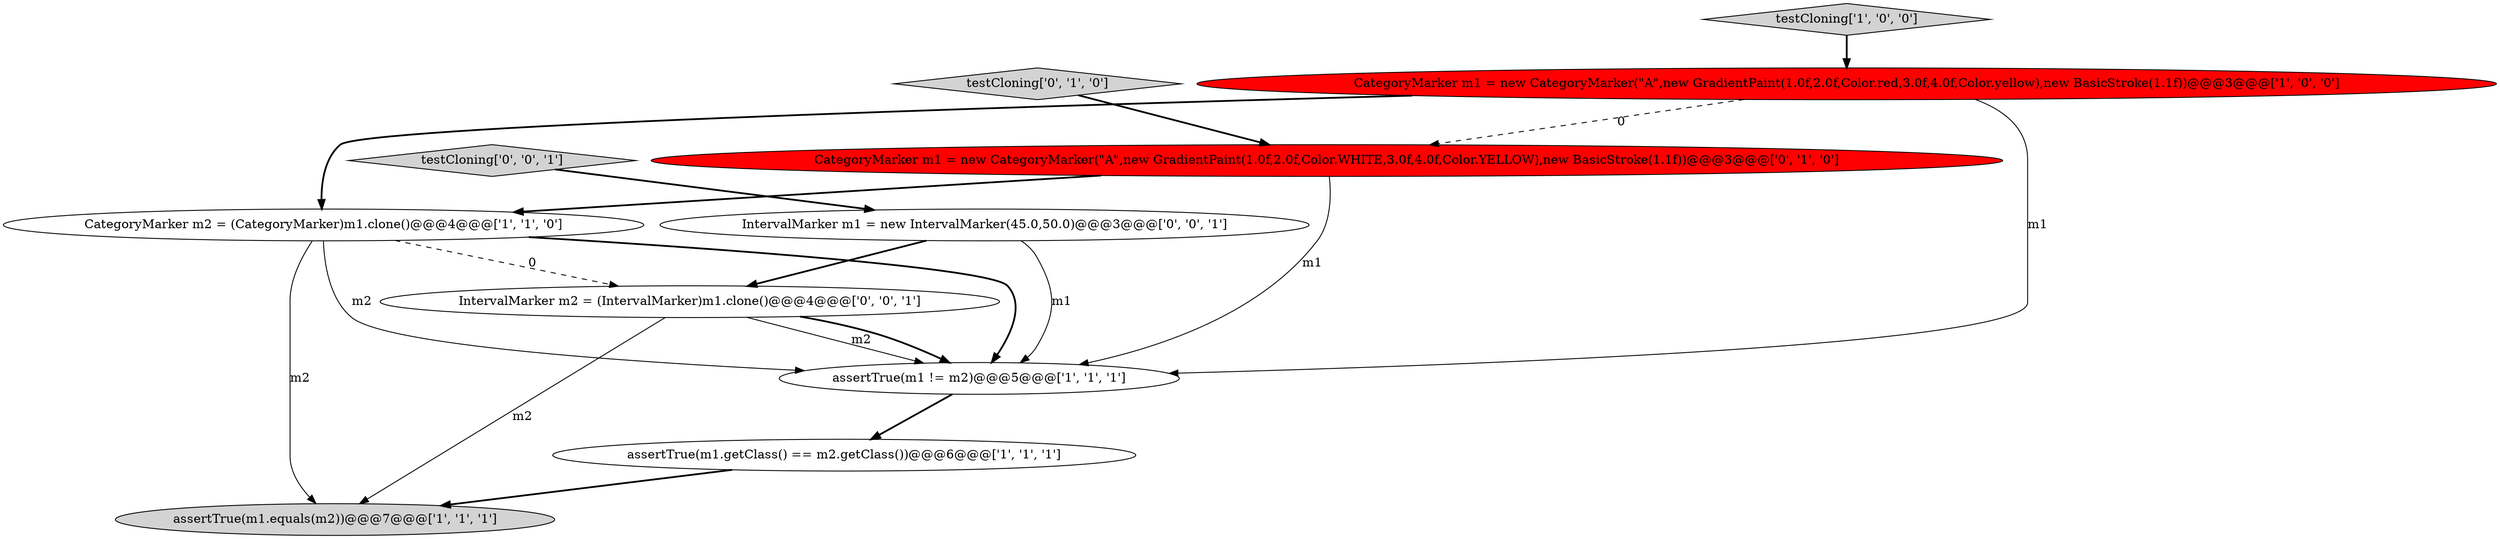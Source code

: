digraph {
9 [style = filled, label = "IntervalMarker m1 = new IntervalMarker(45.0,50.0)@@@3@@@['0', '0', '1']", fillcolor = white, shape = ellipse image = "AAA0AAABBB3BBB"];
1 [style = filled, label = "CategoryMarker m2 = (CategoryMarker)m1.clone()@@@4@@@['1', '1', '0']", fillcolor = white, shape = ellipse image = "AAA0AAABBB1BBB"];
3 [style = filled, label = "assertTrue(m1.getClass() == m2.getClass())@@@6@@@['1', '1', '1']", fillcolor = white, shape = ellipse image = "AAA0AAABBB1BBB"];
10 [style = filled, label = "testCloning['0', '0', '1']", fillcolor = lightgray, shape = diamond image = "AAA0AAABBB3BBB"];
2 [style = filled, label = "assertTrue(m1 != m2)@@@5@@@['1', '1', '1']", fillcolor = white, shape = ellipse image = "AAA0AAABBB1BBB"];
0 [style = filled, label = "CategoryMarker m1 = new CategoryMarker(\"A\",new GradientPaint(1.0f,2.0f,Color.red,3.0f,4.0f,Color.yellow),new BasicStroke(1.1f))@@@3@@@['1', '0', '0']", fillcolor = red, shape = ellipse image = "AAA1AAABBB1BBB"];
4 [style = filled, label = "testCloning['1', '0', '0']", fillcolor = lightgray, shape = diamond image = "AAA0AAABBB1BBB"];
8 [style = filled, label = "IntervalMarker m2 = (IntervalMarker)m1.clone()@@@4@@@['0', '0', '1']", fillcolor = white, shape = ellipse image = "AAA0AAABBB3BBB"];
7 [style = filled, label = "testCloning['0', '1', '0']", fillcolor = lightgray, shape = diamond image = "AAA0AAABBB2BBB"];
5 [style = filled, label = "assertTrue(m1.equals(m2))@@@7@@@['1', '1', '1']", fillcolor = lightgray, shape = ellipse image = "AAA0AAABBB1BBB"];
6 [style = filled, label = "CategoryMarker m1 = new CategoryMarker(\"A\",new GradientPaint(1.0f,2.0f,Color.WHITE,3.0f,4.0f,Color.YELLOW),new BasicStroke(1.1f))@@@3@@@['0', '1', '0']", fillcolor = red, shape = ellipse image = "AAA1AAABBB2BBB"];
0->2 [style = solid, label="m1"];
6->2 [style = solid, label="m1"];
6->1 [style = bold, label=""];
1->8 [style = dashed, label="0"];
3->5 [style = bold, label=""];
1->2 [style = bold, label=""];
7->6 [style = bold, label=""];
10->9 [style = bold, label=""];
8->2 [style = solid, label="m2"];
0->6 [style = dashed, label="0"];
8->2 [style = bold, label=""];
1->5 [style = solid, label="m2"];
9->8 [style = bold, label=""];
0->1 [style = bold, label=""];
1->2 [style = solid, label="m2"];
2->3 [style = bold, label=""];
4->0 [style = bold, label=""];
9->2 [style = solid, label="m1"];
8->5 [style = solid, label="m2"];
}
